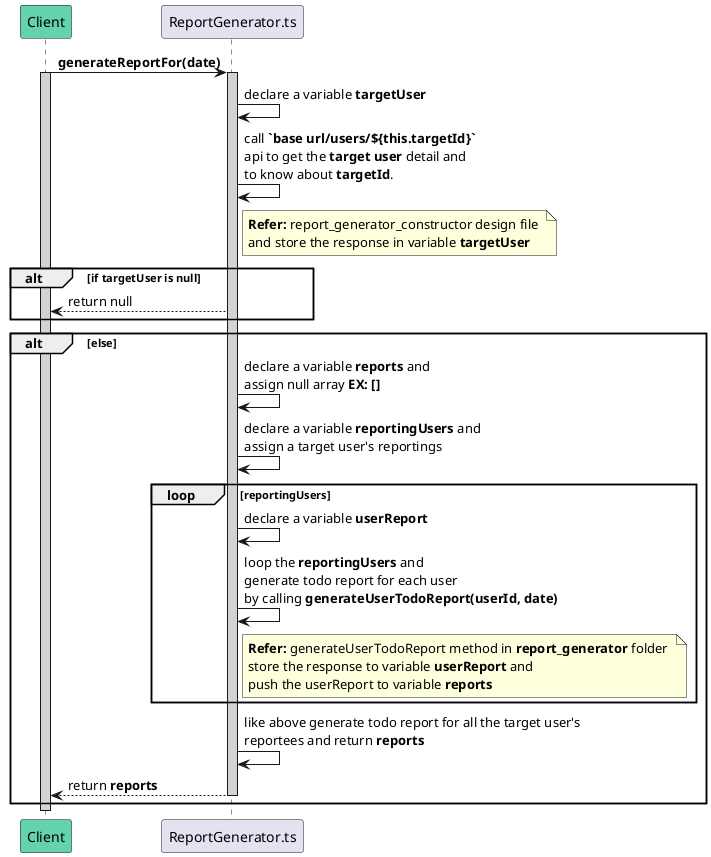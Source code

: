 @startuml generateReportFor
participant Client #64D1AF
participant ReportGenerator.ts

Client -> ReportGenerator.ts : **generateReportFor(date)**
activate Client #D3D3D3
activate ReportGenerator.ts #D3D3D3
    ReportGenerator.ts -> ReportGenerator.ts : declare a variable **targetUser**
    ReportGenerator.ts -> ReportGenerator.ts : call **`base url/users/${this.targetId}`** \napi to get the **target user** detail and \nto know about **targetId**.
    note right of ReportGenerator.ts : **Refer:** report_generator_constructor design file \nand store the response in variable **targetUser**
    alt if targetUser is null
        ReportGenerator.ts --> Client : return null
    end

    alt else
        ReportGenerator.ts -> ReportGenerator.ts : declare a variable **reports** and\nassign null array **EX: []**
        ReportGenerator.ts -> ReportGenerator.ts : declare a variable **reportingUsers** and\nassign a target user's reportings

        loop reportingUsers
            ReportGenerator.ts -> ReportGenerator.ts: declare a variable **userReport**
            ReportGenerator.ts -> ReportGenerator.ts: loop the **reportingUsers** and \ngenerate todo report for each user \nby calling **generateUserTodoReport(userId, date)**
            note right of ReportGenerator.ts: **Refer:** generateUserTodoReport method in **report_generator** folder \nstore the response to variable **userReport** and \npush the userReport to variable **reports**
            
        end
        ReportGenerator.ts -> ReportGenerator.ts: like above generate todo report for all the target user's \nreportees and return **reports**
        ReportGenerator.ts --> Client: return **reports**
        deactivate ReportGenerator.ts
    end

deactivate Client
@enduml
